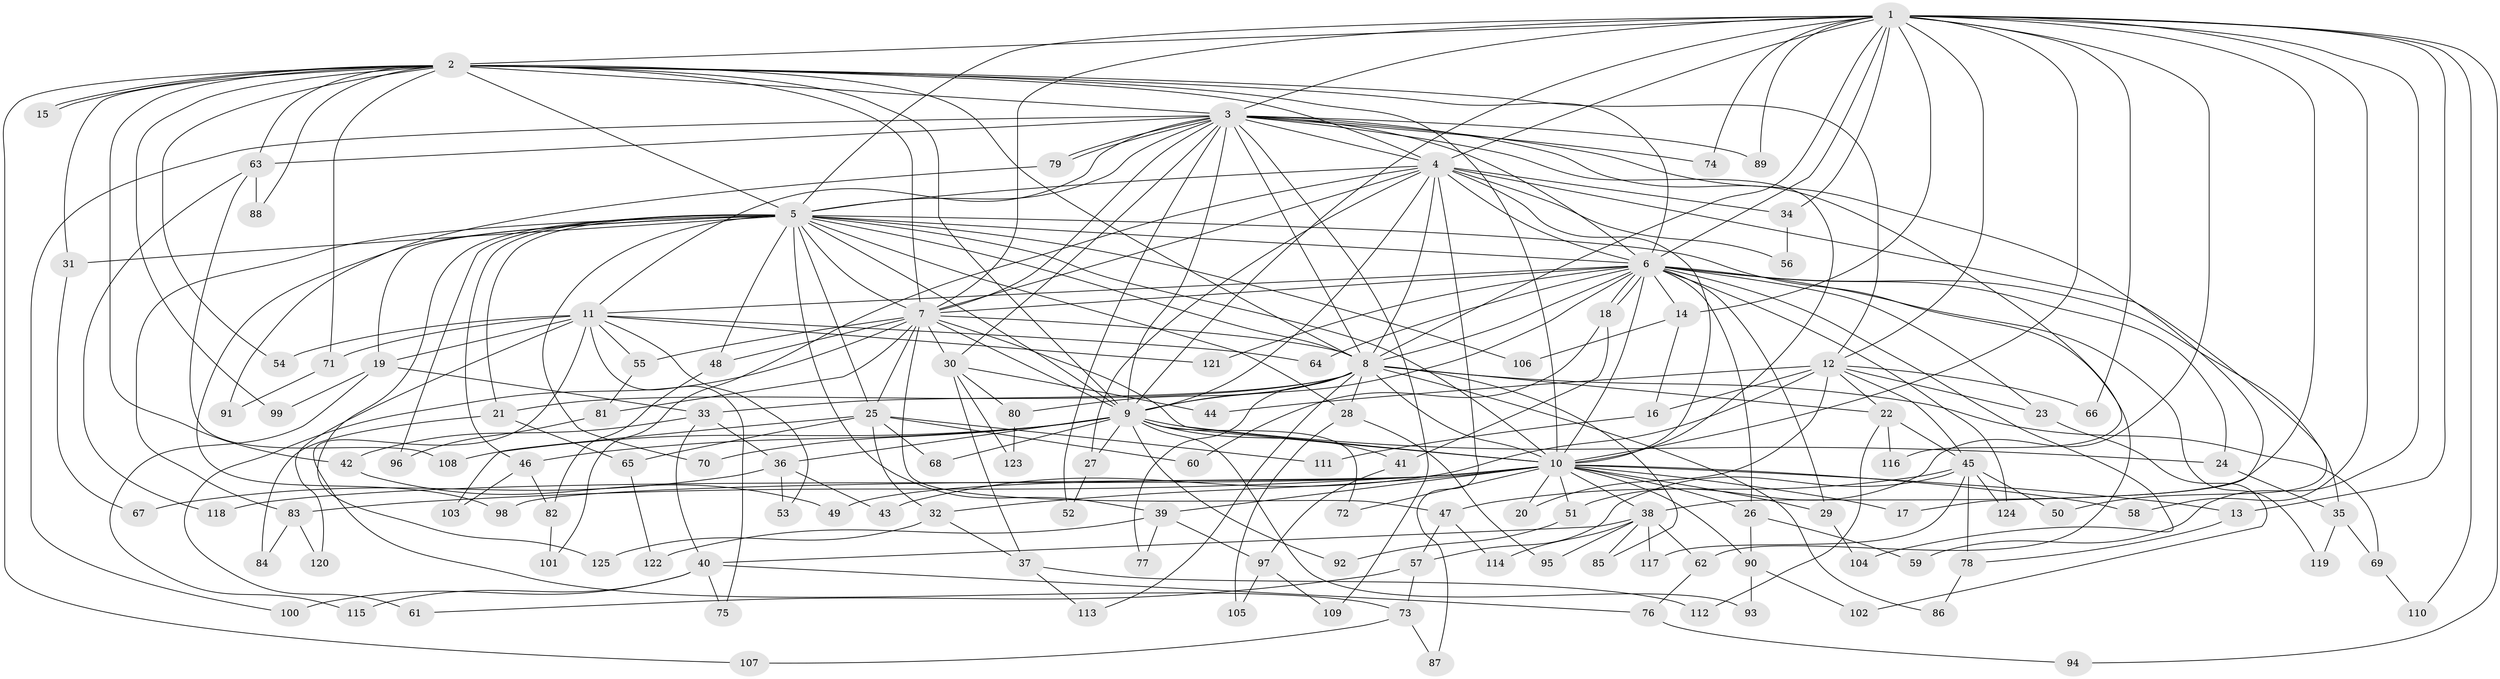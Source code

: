 // Generated by graph-tools (version 1.1) at 2025/01/03/09/25 03:01:22]
// undirected, 125 vertices, 275 edges
graph export_dot {
graph [start="1"]
  node [color=gray90,style=filled];
  1;
  2;
  3;
  4;
  5;
  6;
  7;
  8;
  9;
  10;
  11;
  12;
  13;
  14;
  15;
  16;
  17;
  18;
  19;
  20;
  21;
  22;
  23;
  24;
  25;
  26;
  27;
  28;
  29;
  30;
  31;
  32;
  33;
  34;
  35;
  36;
  37;
  38;
  39;
  40;
  41;
  42;
  43;
  44;
  45;
  46;
  47;
  48;
  49;
  50;
  51;
  52;
  53;
  54;
  55;
  56;
  57;
  58;
  59;
  60;
  61;
  62;
  63;
  64;
  65;
  66;
  67;
  68;
  69;
  70;
  71;
  72;
  73;
  74;
  75;
  76;
  77;
  78;
  79;
  80;
  81;
  82;
  83;
  84;
  85;
  86;
  87;
  88;
  89;
  90;
  91;
  92;
  93;
  94;
  95;
  96;
  97;
  98;
  99;
  100;
  101;
  102;
  103;
  104;
  105;
  106;
  107;
  108;
  109;
  110;
  111;
  112;
  113;
  114;
  115;
  116;
  117;
  118;
  119;
  120;
  121;
  122;
  123;
  124;
  125;
  1 -- 2;
  1 -- 3;
  1 -- 4;
  1 -- 5;
  1 -- 6;
  1 -- 7;
  1 -- 8;
  1 -- 9;
  1 -- 10;
  1 -- 12;
  1 -- 13;
  1 -- 14;
  1 -- 34;
  1 -- 38;
  1 -- 51;
  1 -- 58;
  1 -- 59;
  1 -- 66;
  1 -- 74;
  1 -- 89;
  1 -- 94;
  1 -- 110;
  2 -- 3;
  2 -- 4;
  2 -- 5;
  2 -- 6;
  2 -- 7;
  2 -- 8;
  2 -- 9;
  2 -- 10;
  2 -- 12;
  2 -- 15;
  2 -- 15;
  2 -- 31;
  2 -- 42;
  2 -- 54;
  2 -- 63;
  2 -- 71;
  2 -- 88;
  2 -- 99;
  2 -- 107;
  3 -- 4;
  3 -- 5;
  3 -- 6;
  3 -- 7;
  3 -- 8;
  3 -- 9;
  3 -- 10;
  3 -- 11;
  3 -- 17;
  3 -- 30;
  3 -- 52;
  3 -- 63;
  3 -- 74;
  3 -- 79;
  3 -- 79;
  3 -- 89;
  3 -- 100;
  3 -- 109;
  3 -- 116;
  4 -- 5;
  4 -- 6;
  4 -- 7;
  4 -- 8;
  4 -- 9;
  4 -- 10;
  4 -- 27;
  4 -- 34;
  4 -- 50;
  4 -- 56;
  4 -- 87;
  4 -- 101;
  5 -- 6;
  5 -- 7;
  5 -- 8;
  5 -- 9;
  5 -- 10;
  5 -- 19;
  5 -- 21;
  5 -- 25;
  5 -- 28;
  5 -- 31;
  5 -- 39;
  5 -- 46;
  5 -- 48;
  5 -- 62;
  5 -- 70;
  5 -- 83;
  5 -- 96;
  5 -- 98;
  5 -- 106;
  5 -- 125;
  6 -- 7;
  6 -- 8;
  6 -- 9;
  6 -- 10;
  6 -- 11;
  6 -- 14;
  6 -- 18;
  6 -- 18;
  6 -- 23;
  6 -- 24;
  6 -- 26;
  6 -- 29;
  6 -- 35;
  6 -- 64;
  6 -- 104;
  6 -- 119;
  6 -- 121;
  6 -- 124;
  7 -- 8;
  7 -- 9;
  7 -- 10;
  7 -- 25;
  7 -- 30;
  7 -- 47;
  7 -- 48;
  7 -- 55;
  7 -- 61;
  7 -- 81;
  8 -- 9;
  8 -- 10;
  8 -- 21;
  8 -- 22;
  8 -- 28;
  8 -- 33;
  8 -- 69;
  8 -- 77;
  8 -- 80;
  8 -- 85;
  8 -- 86;
  8 -- 113;
  9 -- 10;
  9 -- 24;
  9 -- 27;
  9 -- 36;
  9 -- 41;
  9 -- 46;
  9 -- 68;
  9 -- 70;
  9 -- 72;
  9 -- 92;
  9 -- 93;
  9 -- 108;
  10 -- 13;
  10 -- 17;
  10 -- 20;
  10 -- 26;
  10 -- 29;
  10 -- 32;
  10 -- 38;
  10 -- 39;
  10 -- 49;
  10 -- 51;
  10 -- 58;
  10 -- 72;
  10 -- 83;
  10 -- 90;
  10 -- 98;
  10 -- 118;
  11 -- 19;
  11 -- 53;
  11 -- 54;
  11 -- 55;
  11 -- 64;
  11 -- 71;
  11 -- 73;
  11 -- 75;
  11 -- 120;
  11 -- 121;
  12 -- 16;
  12 -- 20;
  12 -- 22;
  12 -- 23;
  12 -- 43;
  12 -- 44;
  12 -- 45;
  12 -- 66;
  13 -- 78;
  14 -- 16;
  14 -- 106;
  16 -- 111;
  18 -- 41;
  18 -- 60;
  19 -- 33;
  19 -- 99;
  19 -- 115;
  21 -- 65;
  21 -- 84;
  22 -- 45;
  22 -- 112;
  22 -- 116;
  23 -- 102;
  24 -- 35;
  25 -- 32;
  25 -- 60;
  25 -- 65;
  25 -- 68;
  25 -- 103;
  25 -- 111;
  26 -- 59;
  26 -- 90;
  27 -- 52;
  28 -- 95;
  28 -- 105;
  29 -- 104;
  30 -- 37;
  30 -- 44;
  30 -- 80;
  30 -- 123;
  31 -- 67;
  32 -- 37;
  32 -- 125;
  33 -- 36;
  33 -- 40;
  33 -- 42;
  34 -- 56;
  35 -- 69;
  35 -- 119;
  36 -- 43;
  36 -- 53;
  36 -- 67;
  37 -- 112;
  37 -- 113;
  38 -- 40;
  38 -- 62;
  38 -- 85;
  38 -- 95;
  38 -- 114;
  38 -- 117;
  39 -- 77;
  39 -- 97;
  39 -- 122;
  40 -- 75;
  40 -- 76;
  40 -- 100;
  40 -- 115;
  41 -- 97;
  42 -- 49;
  45 -- 47;
  45 -- 50;
  45 -- 57;
  45 -- 78;
  45 -- 117;
  45 -- 124;
  46 -- 82;
  46 -- 103;
  47 -- 57;
  47 -- 114;
  48 -- 82;
  51 -- 92;
  55 -- 81;
  57 -- 61;
  57 -- 73;
  62 -- 76;
  63 -- 88;
  63 -- 108;
  63 -- 118;
  65 -- 122;
  69 -- 110;
  71 -- 91;
  73 -- 87;
  73 -- 107;
  76 -- 94;
  78 -- 86;
  79 -- 91;
  80 -- 123;
  81 -- 96;
  82 -- 101;
  83 -- 84;
  83 -- 120;
  90 -- 93;
  90 -- 102;
  97 -- 105;
  97 -- 109;
}
